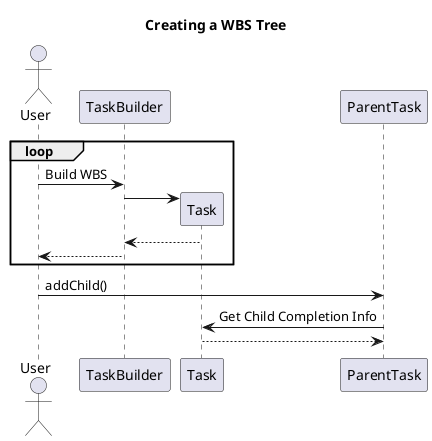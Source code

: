 @startuml

title Creating a WBS Tree

loop
	actor User
	User -> TaskBuilder : Build WBS
	
	create Task
	TaskBuilder -> Task 
	TaskBuilder <-- Task
	User <-- TaskBuilder
end

User -> ParentTask : addChild()
ParentTask -> Task : Get Child Completion Info
ParentTask <-- Task

@enduml
